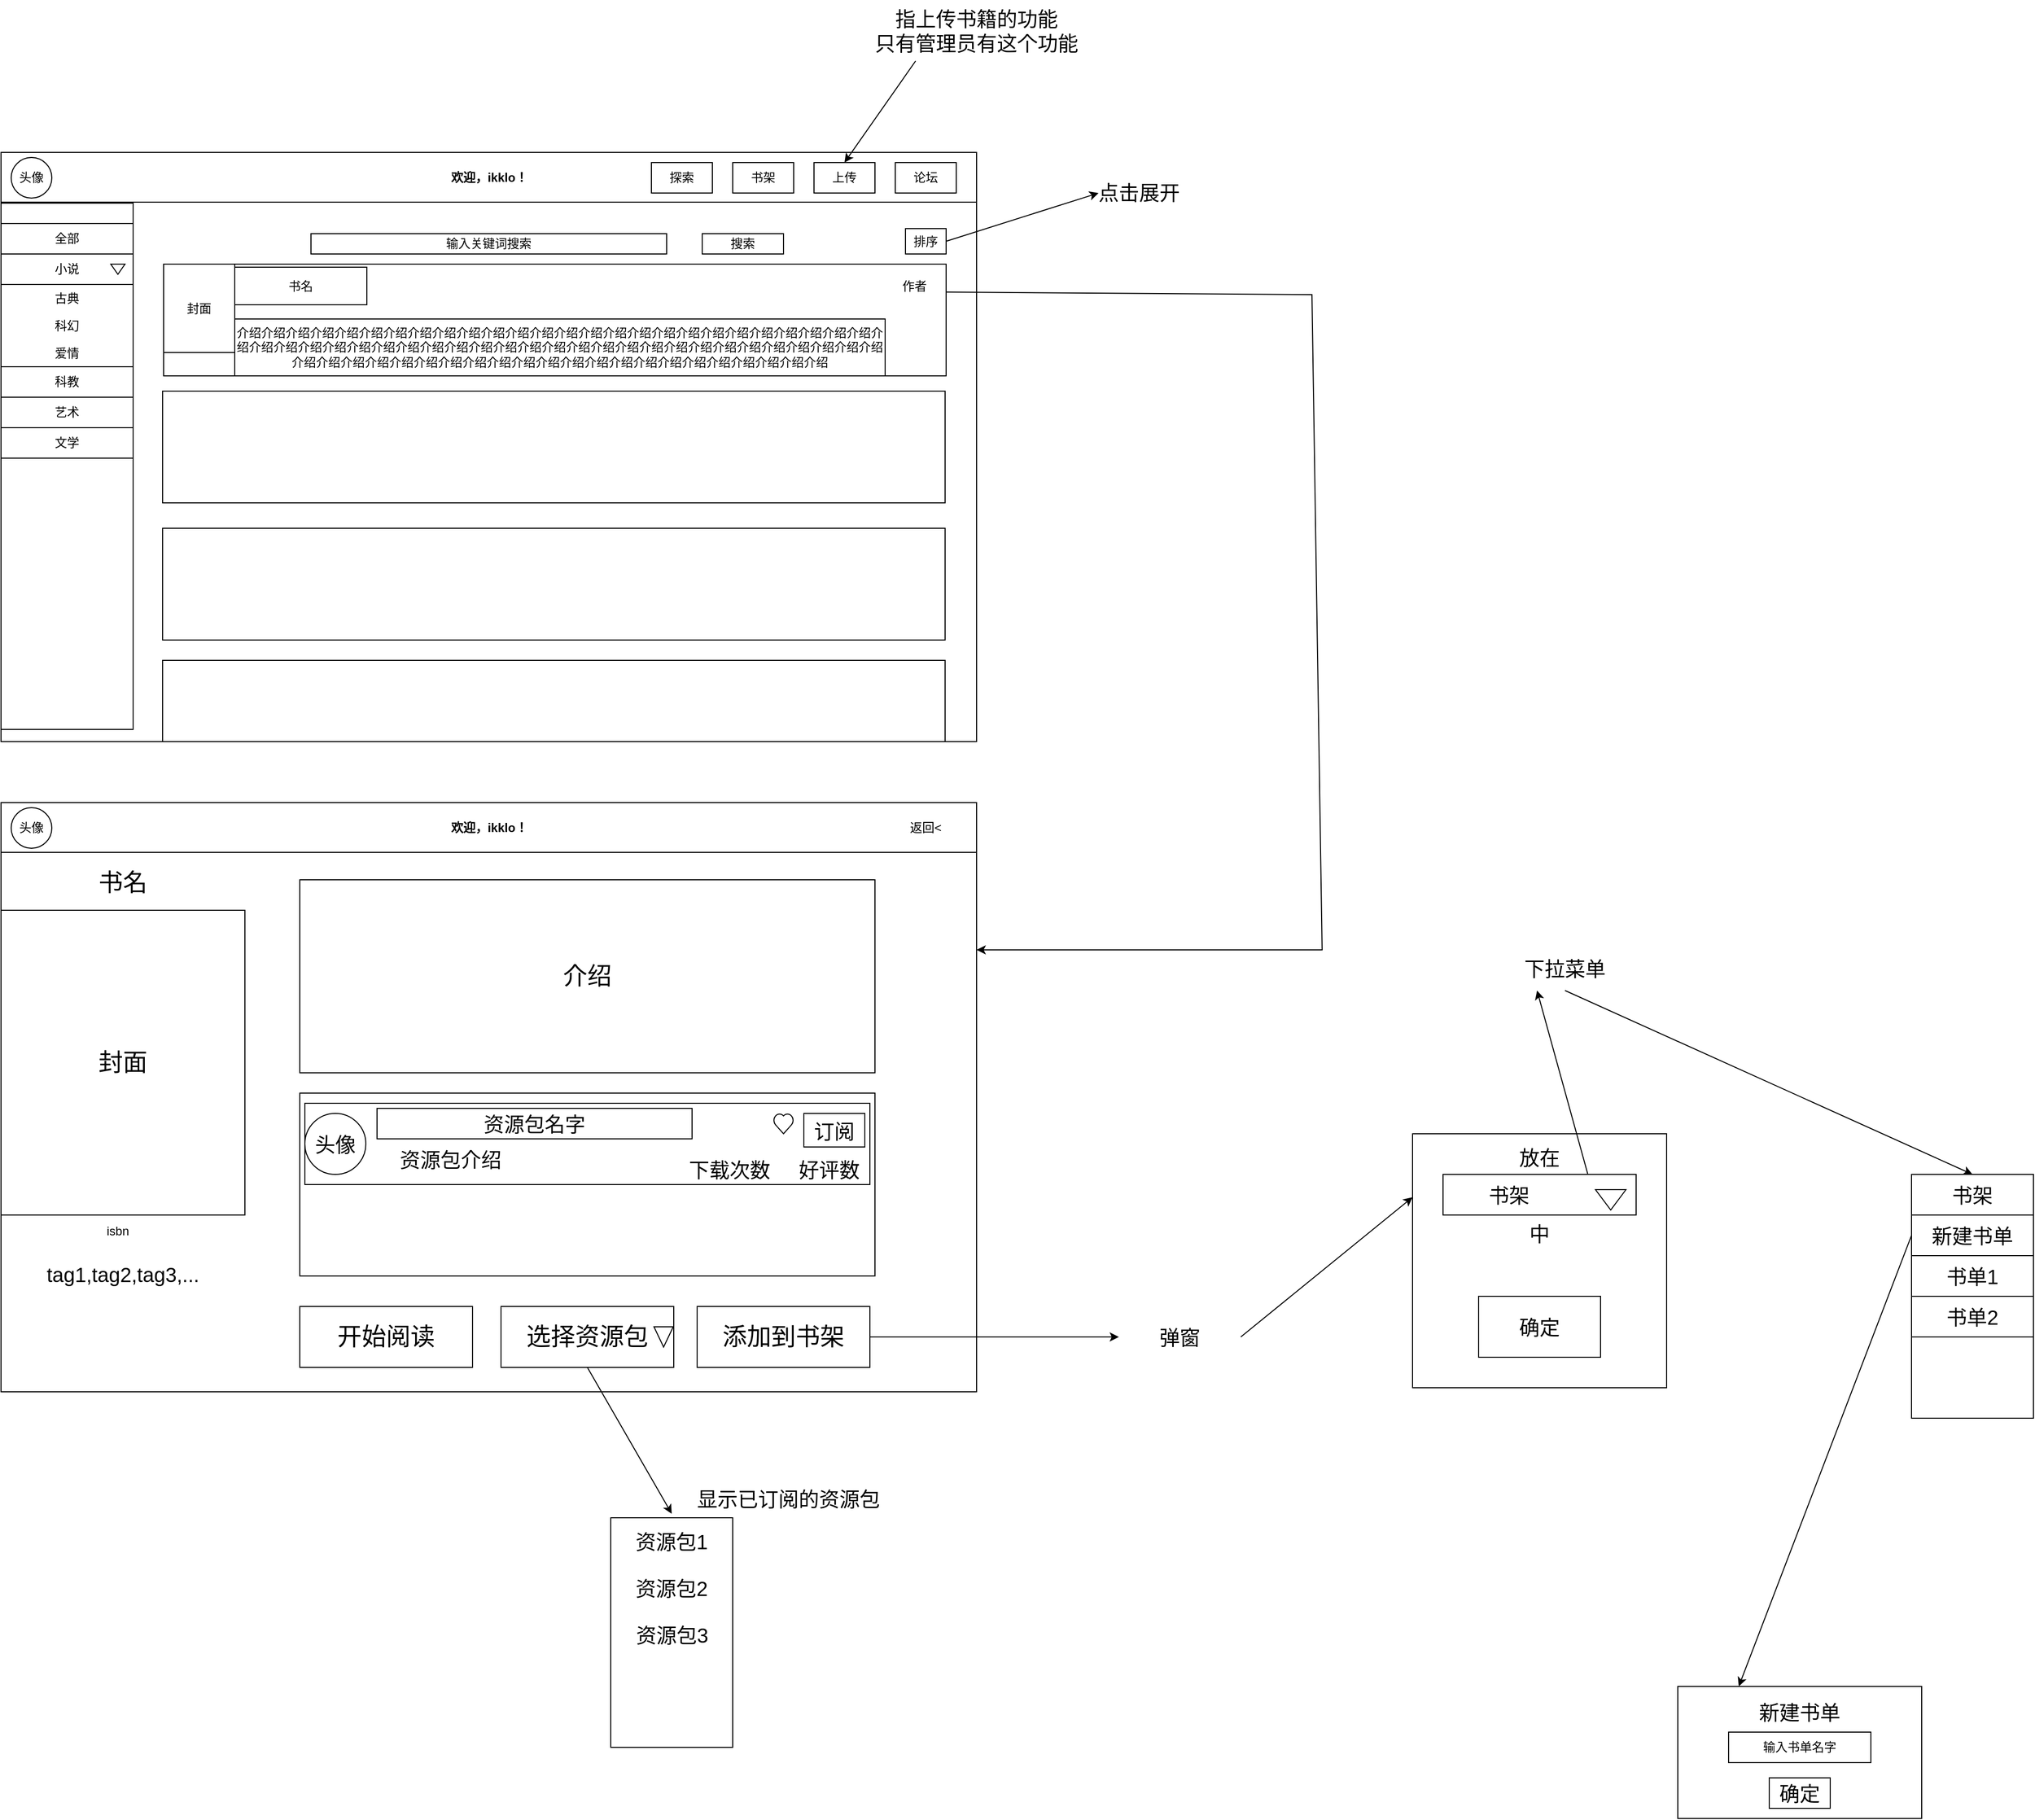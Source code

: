 <mxfile version="24.7.17">
  <diagram name="第 1 页" id="TEYKT1qixROiFxjkDTGD">
    <mxGraphModel dx="1420" dy="822" grid="1" gridSize="10" guides="1" tooltips="1" connect="1" arrows="1" fold="1" page="1" pageScale="1" pageWidth="1169" pageHeight="827" math="0" shadow="0">
      <root>
        <mxCell id="0" />
        <mxCell id="1" parent="0" />
        <mxCell id="aA4Id0uSG5UaYZLyrY37-35" value="" style="rounded=0;whiteSpace=wrap;html=1;" parent="1" vertex="1">
          <mxGeometry x="240" y="250" width="960" height="580" as="geometry" />
        </mxCell>
        <mxCell id="aA4Id0uSG5UaYZLyrY37-37" value="" style="line;strokeWidth=1;fillColor=none;align=left;verticalAlign=middle;spacingTop=-1;spacingLeft=3;spacingRight=3;rotatable=0;labelPosition=right;points=[];portConstraint=eastwest;strokeColor=inherit;" parent="1" vertex="1">
          <mxGeometry x="240" y="295" width="960" height="8" as="geometry" />
        </mxCell>
        <mxCell id="aA4Id0uSG5UaYZLyrY37-38" value="欢迎，ikklo！" style="text;align=center;fontStyle=1;verticalAlign=middle;spacingLeft=3;spacingRight=3;strokeColor=none;rotatable=0;points=[[0,0.5],[1,0.5]];portConstraint=eastwest;html=1;" parent="1" vertex="1">
          <mxGeometry x="675" y="260" width="90" height="30" as="geometry" />
        </mxCell>
        <mxCell id="aA4Id0uSG5UaYZLyrY37-39" value="头像" style="ellipse;whiteSpace=wrap;html=1;aspect=fixed;" parent="1" vertex="1">
          <mxGeometry x="250" y="255" width="40" height="40" as="geometry" />
        </mxCell>
        <mxCell id="aA4Id0uSG5UaYZLyrY37-42" value="探索" style="rounded=0;whiteSpace=wrap;html=1;" parent="1" vertex="1">
          <mxGeometry x="880" y="260" width="60" height="30" as="geometry" />
        </mxCell>
        <mxCell id="aA4Id0uSG5UaYZLyrY37-43" value="书架" style="rounded=0;whiteSpace=wrap;html=1;" parent="1" vertex="1">
          <mxGeometry x="960" y="260" width="60" height="30" as="geometry" />
        </mxCell>
        <mxCell id="aA4Id0uSG5UaYZLyrY37-44" value="上传" style="rounded=0;whiteSpace=wrap;html=1;" parent="1" vertex="1">
          <mxGeometry x="1040" y="260" width="60" height="30" as="geometry" />
        </mxCell>
        <mxCell id="aA4Id0uSG5UaYZLyrY37-45" value="论坛" style="rounded=0;whiteSpace=wrap;html=1;" parent="1" vertex="1">
          <mxGeometry x="1120" y="260" width="60" height="30" as="geometry" />
        </mxCell>
        <mxCell id="aA4Id0uSG5UaYZLyrY37-46" value="输入关键词搜索" style="rounded=0;whiteSpace=wrap;html=1;" parent="1" vertex="1">
          <mxGeometry x="545" y="330" width="350" height="20" as="geometry" />
        </mxCell>
        <mxCell id="aA4Id0uSG5UaYZLyrY37-47" value="搜索" style="rounded=0;whiteSpace=wrap;html=1;" parent="1" vertex="1">
          <mxGeometry x="930" y="330" width="80" height="20" as="geometry" />
        </mxCell>
        <mxCell id="aA4Id0uSG5UaYZLyrY37-48" value="" style="rounded=0;whiteSpace=wrap;html=1;" parent="1" vertex="1">
          <mxGeometry x="240" y="300" width="130" height="518" as="geometry" />
        </mxCell>
        <mxCell id="aA4Id0uSG5UaYZLyrY37-49" value="科教" style="text;html=1;align=center;verticalAlign=middle;whiteSpace=wrap;rounded=0;strokeColor=default;" parent="1" vertex="1">
          <mxGeometry x="240" y="461" width="130" height="30" as="geometry" />
        </mxCell>
        <mxCell id="aA4Id0uSG5UaYZLyrY37-50" value="小说" style="text;html=1;align=center;verticalAlign=middle;whiteSpace=wrap;rounded=0;strokeColor=default;" parent="1" vertex="1">
          <mxGeometry x="240" y="350" width="130" height="30" as="geometry" />
        </mxCell>
        <mxCell id="aA4Id0uSG5UaYZLyrY37-51" value="艺术" style="text;html=1;align=center;verticalAlign=middle;whiteSpace=wrap;rounded=0;strokeColor=default;" parent="1" vertex="1">
          <mxGeometry x="240" y="491" width="130" height="30" as="geometry" />
        </mxCell>
        <mxCell id="aA4Id0uSG5UaYZLyrY37-52" value="文学" style="text;html=1;align=center;verticalAlign=middle;whiteSpace=wrap;rounded=0;strokeColor=default;" parent="1" vertex="1">
          <mxGeometry x="240" y="521" width="130" height="30" as="geometry" />
        </mxCell>
        <mxCell id="aA4Id0uSG5UaYZLyrY37-55" value="" style="rounded=0;whiteSpace=wrap;html=1;" parent="1" vertex="1">
          <mxGeometry x="400" y="360" width="770" height="110" as="geometry" />
        </mxCell>
        <mxCell id="aA4Id0uSG5UaYZLyrY37-53" value="封面" style="rounded=0;whiteSpace=wrap;html=1;" parent="1" vertex="1">
          <mxGeometry x="400" y="360" width="70" height="87" as="geometry" />
        </mxCell>
        <mxCell id="aA4Id0uSG5UaYZLyrY37-54" value="书名" style="text;html=1;align=center;verticalAlign=middle;whiteSpace=wrap;rounded=0;strokeColor=default;" parent="1" vertex="1">
          <mxGeometry x="470" y="363" width="130" height="37" as="geometry" />
        </mxCell>
        <mxCell id="aA4Id0uSG5UaYZLyrY37-56" value="介绍介绍介绍介绍介绍介绍介绍介绍介绍介绍介绍介绍介绍介绍介绍介绍介绍介绍介绍介绍介绍介绍介绍介绍介绍介绍介绍介绍介绍介绍介绍介绍介绍介绍介绍介绍介绍介绍介绍介绍介绍介绍介绍介绍介绍介绍介绍介绍介绍介绍介绍介绍介绍介绍介绍介绍介绍介绍介绍介绍介绍介绍介绍介绍介绍介绍介绍介绍介绍介绍介绍介绍介绍介绍介绍" style="text;html=1;align=center;verticalAlign=middle;whiteSpace=wrap;rounded=0;strokeColor=default;" parent="1" vertex="1">
          <mxGeometry x="470" y="414" width="640" height="56" as="geometry" />
        </mxCell>
        <mxCell id="aA4Id0uSG5UaYZLyrY37-59" value="" style="rounded=0;whiteSpace=wrap;html=1;" parent="1" vertex="1">
          <mxGeometry x="399" y="485" width="770" height="110" as="geometry" />
        </mxCell>
        <mxCell id="aA4Id0uSG5UaYZLyrY37-60" value="" style="rounded=0;whiteSpace=wrap;html=1;" parent="1" vertex="1">
          <mxGeometry x="399" y="620" width="770" height="110" as="geometry" />
        </mxCell>
        <mxCell id="aA4Id0uSG5UaYZLyrY37-61" value="" style="rounded=0;whiteSpace=wrap;html=1;" parent="1" vertex="1">
          <mxGeometry x="399" y="750" width="770" height="80" as="geometry" />
        </mxCell>
        <mxCell id="aA4Id0uSG5UaYZLyrY37-62" value="" style="triangle;whiteSpace=wrap;html=1;rotation=90;" parent="1" vertex="1">
          <mxGeometry x="350" y="358" width="10" height="14" as="geometry" />
        </mxCell>
        <mxCell id="aA4Id0uSG5UaYZLyrY37-63" value="古典" style="text;html=1;align=center;verticalAlign=middle;whiteSpace=wrap;rounded=0;" parent="1" vertex="1">
          <mxGeometry x="240" y="380" width="130" height="27" as="geometry" />
        </mxCell>
        <mxCell id="aA4Id0uSG5UaYZLyrY37-64" value="科幻" style="text;html=1;align=center;verticalAlign=middle;whiteSpace=wrap;rounded=0;" parent="1" vertex="1">
          <mxGeometry x="240" y="407" width="130" height="27" as="geometry" />
        </mxCell>
        <mxCell id="aA4Id0uSG5UaYZLyrY37-65" value="爱情" style="text;html=1;align=center;verticalAlign=middle;whiteSpace=wrap;rounded=0;" parent="1" vertex="1">
          <mxGeometry x="240" y="434" width="130" height="27" as="geometry" />
        </mxCell>
        <mxCell id="aA4Id0uSG5UaYZLyrY37-67" value="排序" style="text;html=1;align=center;verticalAlign=middle;whiteSpace=wrap;rounded=0;strokeColor=default;" parent="1" vertex="1">
          <mxGeometry x="1130" y="325" width="40" height="25" as="geometry" />
        </mxCell>
        <mxCell id="aA4Id0uSG5UaYZLyrY37-121" value="" style="endArrow=classic;html=1;rounded=0;exitX=1;exitY=0.25;exitDx=0;exitDy=0;entryX=1;entryY=0.25;entryDx=0;entryDy=0;" parent="1" source="aA4Id0uSG5UaYZLyrY37-55" target="aA4Id0uSG5UaYZLyrY37-122" edge="1">
          <mxGeometry width="50" height="50" relative="1" as="geometry">
            <mxPoint x="1300" y="510" as="sourcePoint" />
            <mxPoint x="1400" y="890" as="targetPoint" />
            <Array as="points">
              <mxPoint x="1530" y="390" />
              <mxPoint x="1540" y="1035" />
            </Array>
          </mxGeometry>
        </mxCell>
        <mxCell id="aA4Id0uSG5UaYZLyrY37-122" value="" style="rounded=0;whiteSpace=wrap;html=1;" parent="1" vertex="1">
          <mxGeometry x="240" y="890" width="960" height="580" as="geometry" />
        </mxCell>
        <mxCell id="aA4Id0uSG5UaYZLyrY37-123" value="" style="line;strokeWidth=1;fillColor=none;align=left;verticalAlign=middle;spacingTop=-1;spacingLeft=3;spacingRight=3;rotatable=0;labelPosition=right;points=[];portConstraint=eastwest;strokeColor=inherit;" parent="1" vertex="1">
          <mxGeometry x="240" y="935" width="960" height="8" as="geometry" />
        </mxCell>
        <mxCell id="aA4Id0uSG5UaYZLyrY37-124" value="欢迎，ikklo！" style="text;align=center;fontStyle=1;verticalAlign=middle;spacingLeft=3;spacingRight=3;strokeColor=none;rotatable=0;points=[[0,0.5],[1,0.5]];portConstraint=eastwest;html=1;" parent="1" vertex="1">
          <mxGeometry x="675" y="900" width="90" height="30" as="geometry" />
        </mxCell>
        <mxCell id="aA4Id0uSG5UaYZLyrY37-125" value="头像" style="ellipse;whiteSpace=wrap;html=1;aspect=fixed;" parent="1" vertex="1">
          <mxGeometry x="250" y="895" width="40" height="40" as="geometry" />
        </mxCell>
        <mxCell id="aA4Id0uSG5UaYZLyrY37-151" value="返回&amp;lt;" style="text;html=1;align=center;verticalAlign=middle;whiteSpace=wrap;rounded=0;" parent="1" vertex="1">
          <mxGeometry x="1120" y="900" width="60" height="30" as="geometry" />
        </mxCell>
        <mxCell id="aA4Id0uSG5UaYZLyrY37-152" value="书名" style="text;html=1;align=center;verticalAlign=middle;whiteSpace=wrap;rounded=0;fontSize=24;" parent="1" vertex="1">
          <mxGeometry x="240" y="941" width="240" height="55" as="geometry" />
        </mxCell>
        <mxCell id="aA4Id0uSG5UaYZLyrY37-153" value="&lt;font style=&quot;font-size: 24px;&quot;&gt;封面&lt;/font&gt;" style="rounded=0;whiteSpace=wrap;html=1;" parent="1" vertex="1">
          <mxGeometry x="240" y="996" width="240" height="300" as="geometry" />
        </mxCell>
        <mxCell id="aA4Id0uSG5UaYZLyrY37-154" value="介绍" style="text;html=1;align=center;verticalAlign=middle;whiteSpace=wrap;rounded=0;strokeColor=default;fontSize=24;" parent="1" vertex="1">
          <mxGeometry x="534" y="966" width="566" height="190" as="geometry" />
        </mxCell>
        <mxCell id="aA4Id0uSG5UaYZLyrY37-156" value="" style="rounded=0;whiteSpace=wrap;html=1;" parent="1" vertex="1">
          <mxGeometry x="534" y="1176" width="566" height="180" as="geometry" />
        </mxCell>
        <mxCell id="aA4Id0uSG5UaYZLyrY37-157" value="" style="rounded=0;whiteSpace=wrap;html=1;" parent="1" vertex="1">
          <mxGeometry x="539" y="1186" width="556" height="80" as="geometry" />
        </mxCell>
        <mxCell id="aA4Id0uSG5UaYZLyrY37-158" value="头像" style="ellipse;whiteSpace=wrap;html=1;aspect=fixed;fontSize=20;" parent="1" vertex="1">
          <mxGeometry x="539" y="1196" width="60" height="60" as="geometry" />
        </mxCell>
        <mxCell id="aA4Id0uSG5UaYZLyrY37-159" value="资源包名字" style="text;html=1;align=center;verticalAlign=middle;whiteSpace=wrap;rounded=0;strokeColor=default;fontSize=20;" parent="1" vertex="1">
          <mxGeometry x="610" y="1191" width="310" height="30" as="geometry" />
        </mxCell>
        <mxCell id="aA4Id0uSG5UaYZLyrY37-160" value="资源包介绍" style="text;html=1;align=center;verticalAlign=middle;whiteSpace=wrap;rounded=0;fontSize=20;" parent="1" vertex="1">
          <mxGeometry x="615" y="1221" width="135" height="39" as="geometry" />
        </mxCell>
        <mxCell id="aA4Id0uSG5UaYZLyrY37-161" value="订阅" style="rounded=0;whiteSpace=wrap;html=1;fontSize=20;" parent="1" vertex="1">
          <mxGeometry x="1030" y="1196" width="60" height="33" as="geometry" />
        </mxCell>
        <mxCell id="aA4Id0uSG5UaYZLyrY37-162" value="下载次数" style="text;html=1;align=center;verticalAlign=middle;whiteSpace=wrap;rounded=0;fontSize=20;" parent="1" vertex="1">
          <mxGeometry x="902" y="1241" width="110" height="20" as="geometry" />
        </mxCell>
        <mxCell id="aA4Id0uSG5UaYZLyrY37-163" value="好评数" style="text;html=1;align=center;verticalAlign=middle;whiteSpace=wrap;rounded=0;fontSize=20;" parent="1" vertex="1">
          <mxGeometry x="1015" y="1234" width="80" height="34" as="geometry" />
        </mxCell>
        <mxCell id="aA4Id0uSG5UaYZLyrY37-164" value="" style="verticalLabelPosition=bottom;verticalAlign=top;html=1;shape=mxgraph.basic.heart" parent="1" vertex="1">
          <mxGeometry x="1000" y="1196" width="20" height="20" as="geometry" />
        </mxCell>
        <mxCell id="aA4Id0uSG5UaYZLyrY37-166" value="开始阅读" style="text;html=1;align=center;verticalAlign=middle;whiteSpace=wrap;rounded=0;strokeColor=default;fontSize=24;" parent="1" vertex="1">
          <mxGeometry x="534" y="1386" width="170" height="60" as="geometry" />
        </mxCell>
        <mxCell id="aA4Id0uSG5UaYZLyrY37-167" value="选择资源包" style="text;html=1;align=center;verticalAlign=middle;whiteSpace=wrap;rounded=0;strokeColor=default;fontSize=24;" parent="1" vertex="1">
          <mxGeometry x="732" y="1386" width="170" height="60" as="geometry" />
        </mxCell>
        <mxCell id="aA4Id0uSG5UaYZLyrY37-168" value="" style="triangle;whiteSpace=wrap;html=1;rotation=90;" parent="1" vertex="1">
          <mxGeometry x="882" y="1406.5" width="20" height="19" as="geometry" />
        </mxCell>
        <mxCell id="aA4Id0uSG5UaYZLyrY37-170" value="添加到书架" style="text;html=1;align=center;verticalAlign=middle;whiteSpace=wrap;rounded=0;strokeColor=default;fontSize=24;" parent="1" vertex="1">
          <mxGeometry x="925" y="1386" width="170" height="60" as="geometry" />
        </mxCell>
        <mxCell id="aA4Id0uSG5UaYZLyrY37-171" value="tag1,tag2,tag3,..." style="text;html=1;align=center;verticalAlign=middle;whiteSpace=wrap;rounded=0;labelPosition=center;verticalLabelPosition=middle;fontSize=20;" parent="1" vertex="1">
          <mxGeometry x="240" y="1317" width="240" height="73" as="geometry" />
        </mxCell>
        <mxCell id="KDRSRYC82BVxWry2g-rX-1" value="" style="endArrow=classic;html=1;rounded=0;exitX=0.5;exitY=1;exitDx=0;exitDy=0;" parent="1" source="aA4Id0uSG5UaYZLyrY37-167" edge="1">
          <mxGeometry width="50" height="50" relative="1" as="geometry">
            <mxPoint x="1030" y="1590" as="sourcePoint" />
            <mxPoint x="900" y="1590" as="targetPoint" />
          </mxGeometry>
        </mxCell>
        <mxCell id="KDRSRYC82BVxWry2g-rX-2" value="" style="rounded=0;whiteSpace=wrap;html=1;" parent="1" vertex="1">
          <mxGeometry x="840" y="1594" width="120" height="226" as="geometry" />
        </mxCell>
        <mxCell id="KDRSRYC82BVxWry2g-rX-3" value="资源包1" style="text;html=1;align=center;verticalAlign=middle;whiteSpace=wrap;rounded=0;fontSize=20;" parent="1" vertex="1">
          <mxGeometry x="840" y="1594" width="120" height="46" as="geometry" />
        </mxCell>
        <mxCell id="KDRSRYC82BVxWry2g-rX-4" value="显示已订阅的资源包" style="text;html=1;align=center;verticalAlign=middle;whiteSpace=wrap;rounded=0;fontSize=20;" parent="1" vertex="1">
          <mxGeometry x="910" y="1560" width="210" height="30" as="geometry" />
        </mxCell>
        <mxCell id="KDRSRYC82BVxWry2g-rX-5" value="资源包2" style="text;html=1;align=center;verticalAlign=middle;whiteSpace=wrap;rounded=0;fontSize=20;" parent="1" vertex="1">
          <mxGeometry x="840" y="1640" width="120" height="46" as="geometry" />
        </mxCell>
        <mxCell id="KDRSRYC82BVxWry2g-rX-6" value="资源包3" style="text;html=1;align=center;verticalAlign=middle;whiteSpace=wrap;rounded=0;fontSize=20;" parent="1" vertex="1">
          <mxGeometry x="841" y="1686" width="119" height="46" as="geometry" />
        </mxCell>
        <mxCell id="KDRSRYC82BVxWry2g-rX-7" value="" style="endArrow=classic;html=1;rounded=0;exitX=1;exitY=0.5;exitDx=0;exitDy=0;" parent="1" source="aA4Id0uSG5UaYZLyrY37-170" edge="1">
          <mxGeometry width="50" height="50" relative="1" as="geometry">
            <mxPoint x="1290" y="1440" as="sourcePoint" />
            <mxPoint x="1340" y="1416" as="targetPoint" />
          </mxGeometry>
        </mxCell>
        <mxCell id="KDRSRYC82BVxWry2g-rX-8" value="弹窗" style="text;html=1;align=center;verticalAlign=middle;whiteSpace=wrap;rounded=0;fontSize=20;" parent="1" vertex="1">
          <mxGeometry x="1340" y="1379" width="120" height="74" as="geometry" />
        </mxCell>
        <mxCell id="KDRSRYC82BVxWry2g-rX-9" value="" style="endArrow=classic;html=1;rounded=0;exitX=1;exitY=0.5;exitDx=0;exitDy=0;entryX=0;entryY=0.25;entryDx=0;entryDy=0;" parent="1" source="KDRSRYC82BVxWry2g-rX-8" target="KDRSRYC82BVxWry2g-rX-10" edge="1">
          <mxGeometry width="50" height="50" relative="1" as="geometry">
            <mxPoint x="1440" y="1500" as="sourcePoint" />
            <mxPoint x="1390" y="1630" as="targetPoint" />
          </mxGeometry>
        </mxCell>
        <mxCell id="KDRSRYC82BVxWry2g-rX-10" value="" style="rounded=0;whiteSpace=wrap;html=1;" parent="1" vertex="1">
          <mxGeometry x="1629" y="1216" width="250" height="250" as="geometry" />
        </mxCell>
        <mxCell id="KDRSRYC82BVxWry2g-rX-12" value="" style="rounded=0;whiteSpace=wrap;html=1;" parent="1" vertex="1">
          <mxGeometry x="1659" y="1256" width="190" height="40" as="geometry" />
        </mxCell>
        <mxCell id="KDRSRYC82BVxWry2g-rX-13" value="确定" style="rounded=0;whiteSpace=wrap;html=1;fontSize=20;" parent="1" vertex="1">
          <mxGeometry x="1694" y="1376" width="120" height="60" as="geometry" />
        </mxCell>
        <mxCell id="KDRSRYC82BVxWry2g-rX-14" value="" style="triangle;whiteSpace=wrap;html=1;rotation=90;" parent="1" vertex="1">
          <mxGeometry x="1814" y="1266" width="20" height="30" as="geometry" />
        </mxCell>
        <mxCell id="KDRSRYC82BVxWry2g-rX-15" value="" style="endArrow=classic;html=1;rounded=0;exitX=0.75;exitY=0;exitDx=0;exitDy=0;entryX=0.25;entryY=1;entryDx=0;entryDy=0;" parent="1" source="KDRSRYC82BVxWry2g-rX-12" target="KDRSRYC82BVxWry2g-rX-17" edge="1">
          <mxGeometry width="50" height="50" relative="1" as="geometry">
            <mxPoint x="1840" y="1750" as="sourcePoint" />
            <mxPoint x="1620" y="1690" as="targetPoint" />
          </mxGeometry>
        </mxCell>
        <mxCell id="KDRSRYC82BVxWry2g-rX-16" value="" style="rounded=0;whiteSpace=wrap;html=1;" parent="1" vertex="1">
          <mxGeometry x="2120" y="1256" width="120" height="240" as="geometry" />
        </mxCell>
        <mxCell id="KDRSRYC82BVxWry2g-rX-17" value="下拉菜单" style="text;html=1;align=center;verticalAlign=middle;whiteSpace=wrap;rounded=0;fontSize=20;" parent="1" vertex="1">
          <mxGeometry x="1724" y="1030" width="110" height="45" as="geometry" />
        </mxCell>
        <mxCell id="KDRSRYC82BVxWry2g-rX-18" value="新建书单" style="rounded=0;whiteSpace=wrap;html=1;fontSize=20;" parent="1" vertex="1">
          <mxGeometry x="2120" y="1296" width="120" height="40" as="geometry" />
        </mxCell>
        <mxCell id="KDRSRYC82BVxWry2g-rX-19" value="书单1" style="rounded=0;whiteSpace=wrap;html=1;fontSize=20;" parent="1" vertex="1">
          <mxGeometry x="2120" y="1336" width="120" height="40" as="geometry" />
        </mxCell>
        <mxCell id="KDRSRYC82BVxWry2g-rX-20" value="书单2" style="rounded=0;whiteSpace=wrap;html=1;fontSize=20;" parent="1" vertex="1">
          <mxGeometry x="2120" y="1376" width="120" height="40" as="geometry" />
        </mxCell>
        <mxCell id="KDRSRYC82BVxWry2g-rX-21" value="" style="endArrow=classic;html=1;rounded=0;exitX=0.5;exitY=1;exitDx=0;exitDy=0;entryX=0.5;entryY=0;entryDx=0;entryDy=0;" parent="1" source="KDRSRYC82BVxWry2g-rX-17" target="KDRSRYC82BVxWry2g-rX-25" edge="1">
          <mxGeometry width="50" height="50" relative="1" as="geometry">
            <mxPoint x="1880" y="1920" as="sourcePoint" />
            <mxPoint x="1675" y="1780" as="targetPoint" />
          </mxGeometry>
        </mxCell>
        <mxCell id="KDRSRYC82BVxWry2g-rX-22" value="书架" style="text;html=1;align=center;verticalAlign=middle;whiteSpace=wrap;rounded=0;fontSize=20;" parent="1" vertex="1">
          <mxGeometry x="1659" y="1254.75" width="130" height="42.5" as="geometry" />
        </mxCell>
        <mxCell id="KDRSRYC82BVxWry2g-rX-23" value="放在" style="text;html=1;align=center;verticalAlign=middle;whiteSpace=wrap;rounded=0;fontSize=20;" parent="1" vertex="1">
          <mxGeometry x="1724" y="1224" width="60" height="30" as="geometry" />
        </mxCell>
        <mxCell id="KDRSRYC82BVxWry2g-rX-24" value="中" style="text;html=1;align=center;verticalAlign=middle;whiteSpace=wrap;rounded=0;fontSize=20;" parent="1" vertex="1">
          <mxGeometry x="1724" y="1299" width="60" height="30" as="geometry" />
        </mxCell>
        <mxCell id="KDRSRYC82BVxWry2g-rX-25" value="书架" style="rounded=0;whiteSpace=wrap;html=1;fontSize=20;" parent="1" vertex="1">
          <mxGeometry x="2120" y="1256" width="120" height="40" as="geometry" />
        </mxCell>
        <mxCell id="KDRSRYC82BVxWry2g-rX-26" value="" style="endArrow=classic;html=1;rounded=0;exitX=0;exitY=0.5;exitDx=0;exitDy=0;entryX=0.25;entryY=0;entryDx=0;entryDy=0;" parent="1" source="KDRSRYC82BVxWry2g-rX-18" target="KDRSRYC82BVxWry2g-rX-32" edge="1">
          <mxGeometry width="50" height="50" relative="1" as="geometry">
            <mxPoint x="1880" y="1890" as="sourcePoint" />
            <mxPoint x="1890" y="1790" as="targetPoint" />
          </mxGeometry>
        </mxCell>
        <mxCell id="KDRSRYC82BVxWry2g-rX-32" value="" style="rounded=0;whiteSpace=wrap;html=1;" parent="1" vertex="1">
          <mxGeometry x="1890" y="1760" width="240" height="130" as="geometry" />
        </mxCell>
        <mxCell id="KDRSRYC82BVxWry2g-rX-33" value="新建书单" style="text;html=1;align=center;verticalAlign=middle;whiteSpace=wrap;rounded=0;fontSize=20;" parent="1" vertex="1">
          <mxGeometry x="1960" y="1770" width="100" height="30" as="geometry" />
        </mxCell>
        <mxCell id="KDRSRYC82BVxWry2g-rX-34" value="输入书单名字" style="rounded=0;whiteSpace=wrap;html=1;" parent="1" vertex="1">
          <mxGeometry x="1940" y="1805" width="140" height="30" as="geometry" />
        </mxCell>
        <mxCell id="KDRSRYC82BVxWry2g-rX-35" value="确定" style="rounded=0;whiteSpace=wrap;html=1;fontSize=20;" parent="1" vertex="1">
          <mxGeometry x="1980" y="1850" width="60" height="30" as="geometry" />
        </mxCell>
        <mxCell id="G4Zy9-JbaatdThs6KkDZ-1" value="" style="endArrow=classic;html=1;rounded=0;entryX=0.5;entryY=0;entryDx=0;entryDy=0;" parent="1" target="aA4Id0uSG5UaYZLyrY37-44" edge="1">
          <mxGeometry width="50" height="50" relative="1" as="geometry">
            <mxPoint x="1140" y="160" as="sourcePoint" />
            <mxPoint x="1120" y="170" as="targetPoint" />
          </mxGeometry>
        </mxCell>
        <mxCell id="G4Zy9-JbaatdThs6KkDZ-2" value="指上传书籍的功能&lt;div style=&quot;font-size: 20px;&quot;&gt;只有管理员有这个功能&lt;/div&gt;" style="text;html=1;align=center;verticalAlign=middle;whiteSpace=wrap;rounded=0;fontSize=20;" parent="1" vertex="1">
          <mxGeometry x="1090" y="100" width="220" height="60" as="geometry" />
        </mxCell>
        <mxCell id="jjh2pw-vxyTSB3nyHysx-1" value="" style="endArrow=classic;html=1;rounded=0;exitX=1;exitY=0.5;exitDx=0;exitDy=0;" parent="1" source="aA4Id0uSG5UaYZLyrY37-67" edge="1">
          <mxGeometry width="50" height="50" relative="1" as="geometry">
            <mxPoint x="1370" y="340" as="sourcePoint" />
            <mxPoint x="1320" y="290" as="targetPoint" />
          </mxGeometry>
        </mxCell>
        <mxCell id="jjh2pw-vxyTSB3nyHysx-2" value="点击展开" style="text;html=1;align=center;verticalAlign=middle;whiteSpace=wrap;rounded=0;fontSize=20;" parent="1" vertex="1">
          <mxGeometry x="1310" y="266" width="100" height="45" as="geometry" />
        </mxCell>
        <mxCell id="mJzWWfNhI3TUwkiDJA5p-1" value="全部" style="text;html=1;align=center;verticalAlign=middle;whiteSpace=wrap;rounded=0;strokeColor=default;" parent="1" vertex="1">
          <mxGeometry x="240" y="320" width="130" height="30" as="geometry" />
        </mxCell>
        <mxCell id="mJzWWfNhI3TUwkiDJA5p-2" value="作者" style="text;html=1;align=center;verticalAlign=middle;whiteSpace=wrap;rounded=0;" parent="1" vertex="1">
          <mxGeometry x="1109" y="366.5" width="60" height="30" as="geometry" />
        </mxCell>
        <mxCell id="SxuAkNtmLjQ6rpPfTQLi-1" value="isbn" style="text;html=1;align=center;verticalAlign=middle;whiteSpace=wrap;rounded=0;" vertex="1" parent="1">
          <mxGeometry x="325" y="1297" width="60" height="30" as="geometry" />
        </mxCell>
      </root>
    </mxGraphModel>
  </diagram>
</mxfile>
